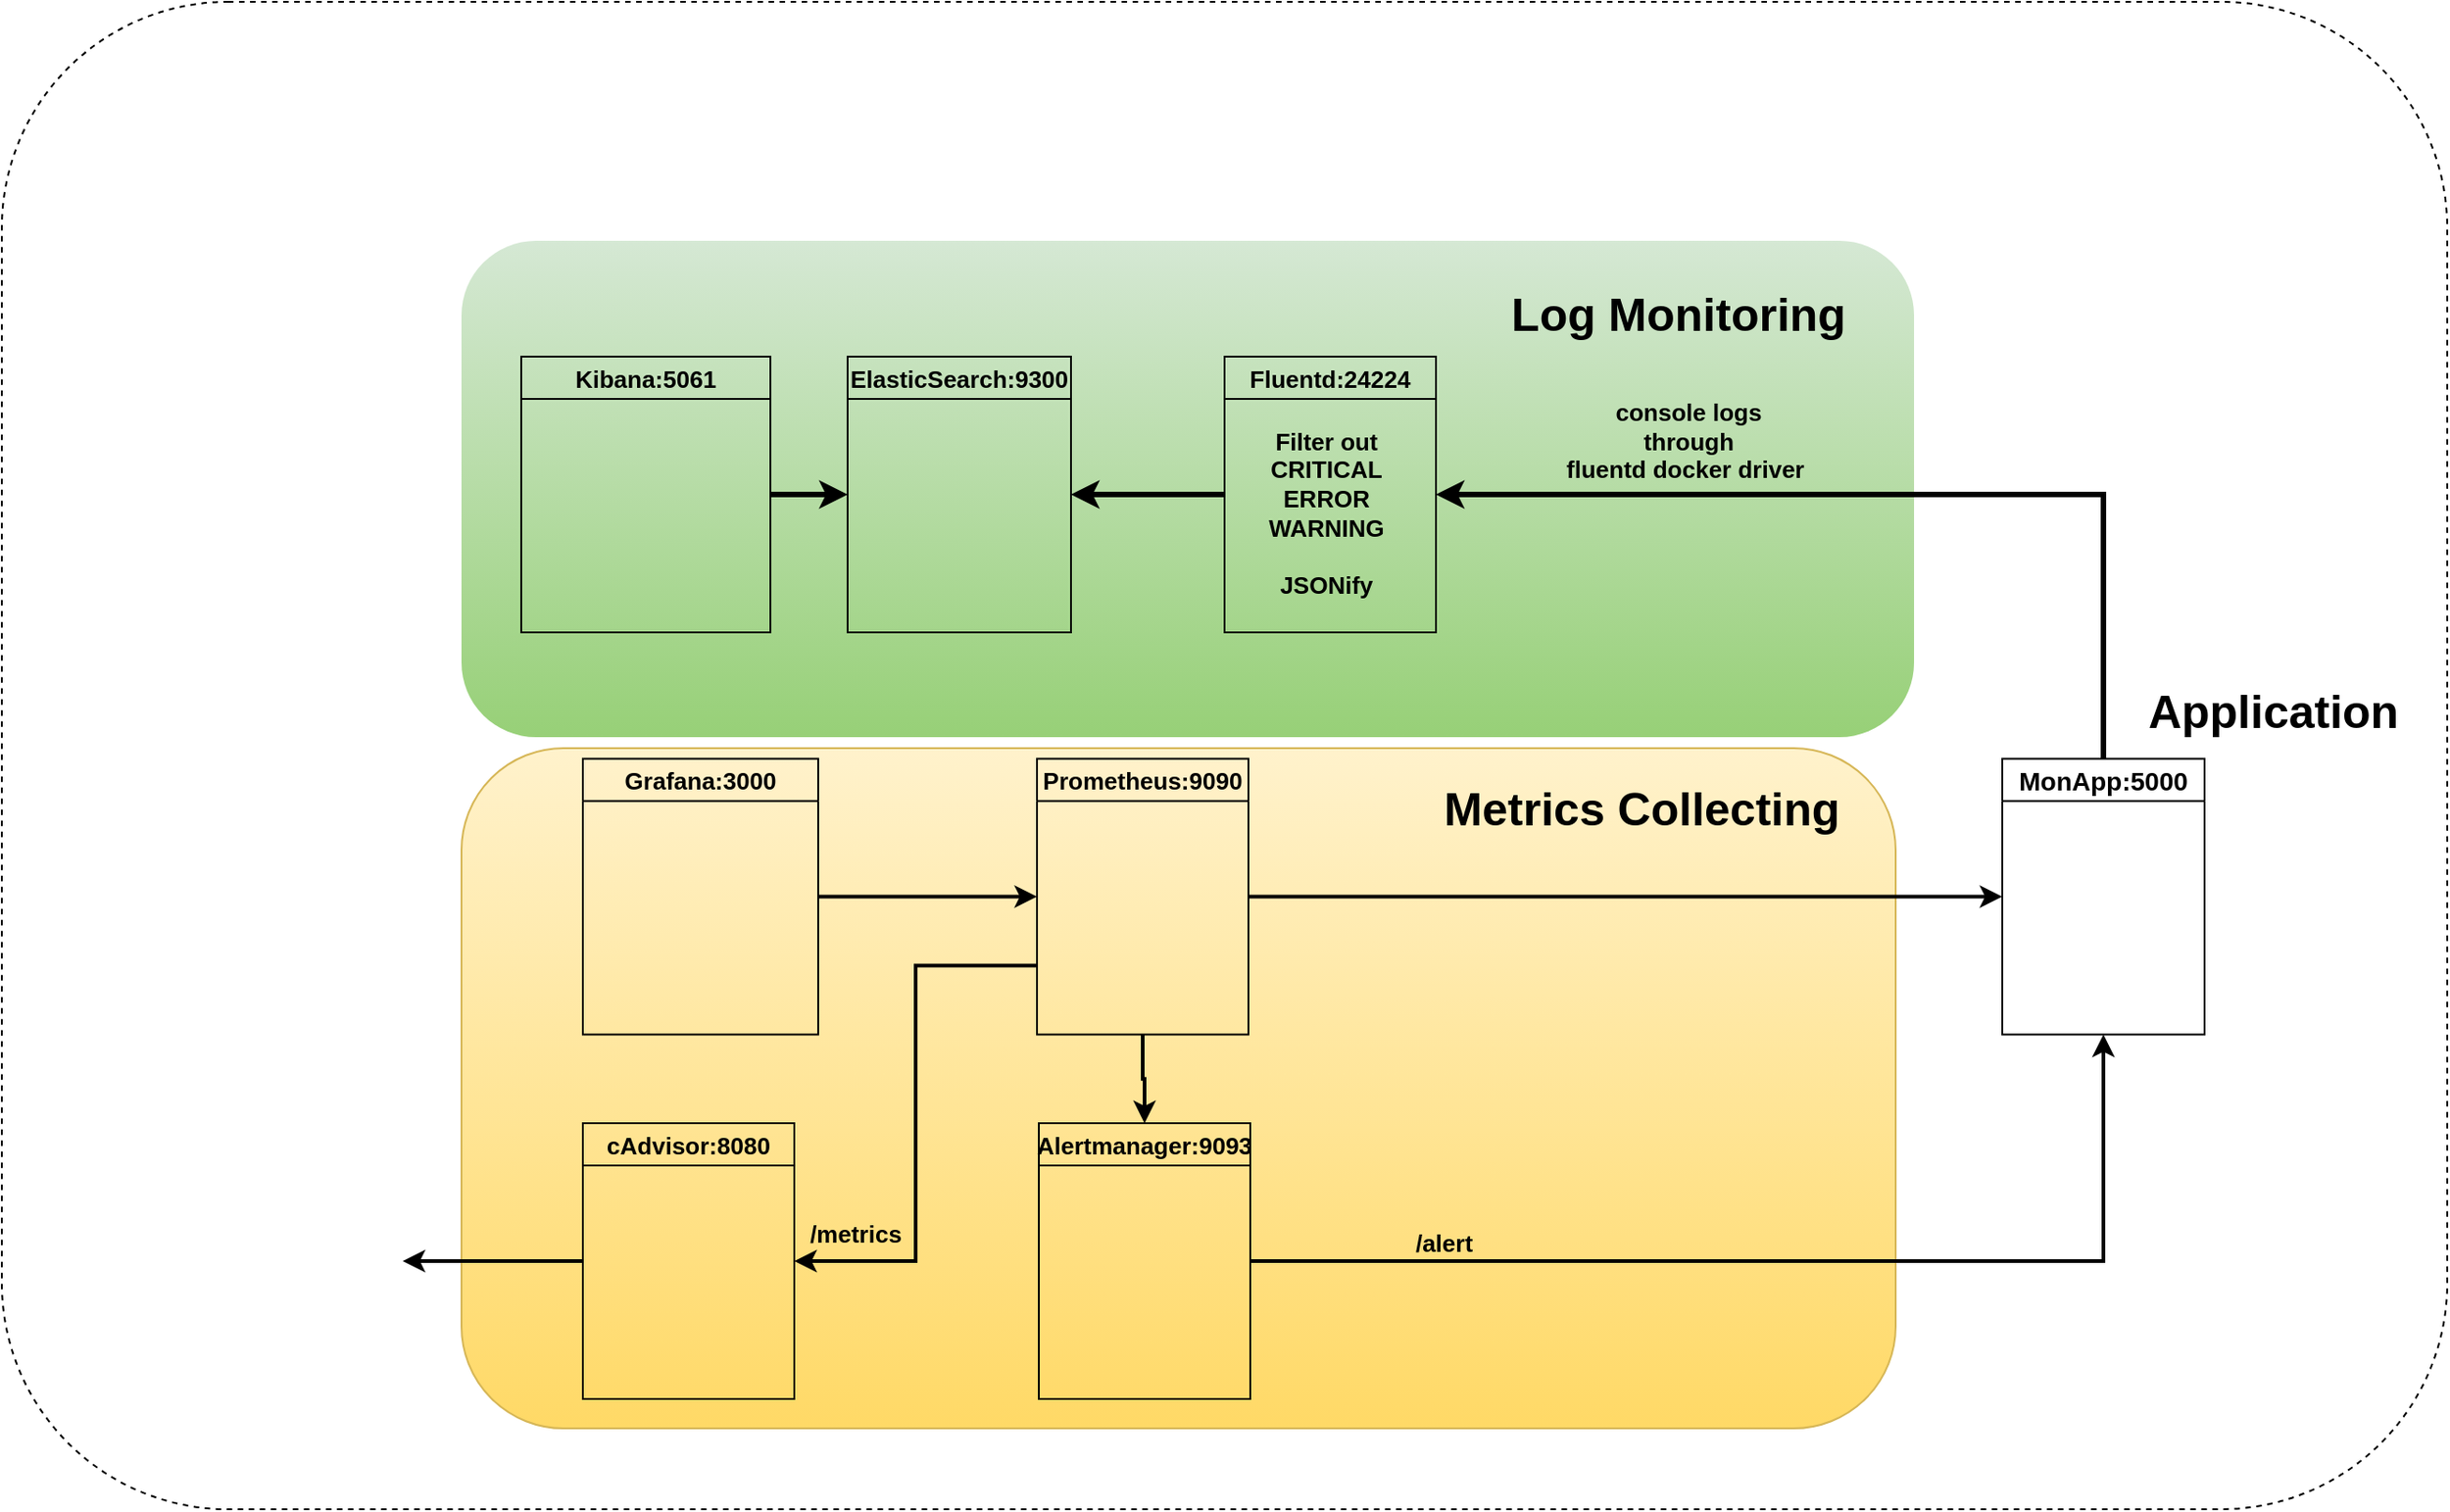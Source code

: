 <mxfile version="14.9.6" type="github">
  <diagram id="p1lT4f1cemGPo7KdZFvc" name="Page-1">
    <mxGraphModel dx="2170" dy="983" grid="1" gridSize="10" guides="1" tooltips="1" connect="1" arrows="1" fold="1" page="1" pageScale="1" pageWidth="1654" pageHeight="1169" math="0" shadow="0">
      <root>
        <mxCell id="0" />
        <mxCell id="1" parent="0" />
        <mxCell id="7T-W2b7Oz3L5qn7UMXeC-75" value="" style="rounded=1;whiteSpace=wrap;html=1;labelBackgroundColor=none;fontSize=25;strokeColor=#000000;dashed=1;fillColor=none;" parent="1" vertex="1">
          <mxGeometry x="80" y="200" width="1330" height="820" as="geometry" />
        </mxCell>
        <mxCell id="7T-W2b7Oz3L5qn7UMXeC-70" value="" style="rounded=1;whiteSpace=wrap;html=1;fontSize=13;fillColor=#fff2cc;gradientColor=#ffd966;strokeColor=#d6b656;" parent="1" vertex="1">
          <mxGeometry x="330" y="606" width="780" height="370" as="geometry" />
        </mxCell>
        <mxCell id="7T-W2b7Oz3L5qn7UMXeC-67" value="" style="rounded=1;whiteSpace=wrap;html=1;fontSize=13;fillColor=#d5e8d4;gradientColor=#97d077;strokeColor=none;" parent="1" vertex="1">
          <mxGeometry x="330" y="330" width="790" height="270" as="geometry" />
        </mxCell>
        <mxCell id="7T-W2b7Oz3L5qn7UMXeC-17" style="edgeStyle=orthogonalEdgeStyle;rounded=0;orthogonalLoop=1;jettySize=auto;html=1;exitX=0.5;exitY=0;exitDx=0;exitDy=0;fontSize=13;strokeWidth=3;fontStyle=1;entryX=1;entryY=0.5;entryDx=0;entryDy=0;" parent="1" source="7T-W2b7Oz3L5qn7UMXeC-8" target="7T-W2b7Oz3L5qn7UMXeC-12" edge="1">
          <mxGeometry relative="1" as="geometry">
            <mxPoint x="1050" y="450" as="targetPoint" />
          </mxGeometry>
        </mxCell>
        <mxCell id="7T-W2b7Oz3L5qn7UMXeC-18" value="console logs&lt;br style=&quot;font-size: 13px;&quot;&gt;through &lt;br style=&quot;font-size: 13px;&quot;&gt;fluentd docker driver&amp;nbsp;" style="edgeLabel;html=1;align=center;verticalAlign=middle;resizable=0;points=[];fontSize=13;labelBackgroundColor=none;fontStyle=1" parent="7T-W2b7Oz3L5qn7UMXeC-17" vertex="1" connectable="0">
          <mxGeometry x="-0.143" y="2" relative="1" as="geometry">
            <mxPoint x="-153" y="-31" as="offset" />
          </mxGeometry>
        </mxCell>
        <mxCell id="7T-W2b7Oz3L5qn7UMXeC-8" value="MonApp:5000" style="swimlane;fillColor=none;fontSize=14;" parent="1" vertex="1">
          <mxGeometry x="1168" y="611.72" width="110" height="150" as="geometry" />
        </mxCell>
        <mxCell id="7T-W2b7Oz3L5qn7UMXeC-69" value="" style="shape=image;html=1;verticalAlign=top;verticalLabelPosition=bottom;labelBackgroundColor=#ffffff;imageAspect=0;aspect=fixed;image=https://cdn0.iconfinder.com/data/icons/streamline-emoji-1/48/064-face-screaming-in-fear-128.png;rounded=1;fontSize=13;strokeColor=#000000;fillColor=#ffffff;" parent="7T-W2b7Oz3L5qn7UMXeC-8" vertex="1">
          <mxGeometry x="9" y="38.28" width="90" height="90" as="geometry" />
        </mxCell>
        <mxCell id="7T-W2b7Oz3L5qn7UMXeC-26" style="edgeStyle=orthogonalEdgeStyle;rounded=0;orthogonalLoop=1;jettySize=auto;html=1;entryX=1;entryY=0.5;entryDx=0;entryDy=0;fontSize=13;strokeWidth=3;fontStyle=1" parent="1" source="7T-W2b7Oz3L5qn7UMXeC-12" target="7T-W2b7Oz3L5qn7UMXeC-20" edge="1">
          <mxGeometry relative="1" as="geometry" />
        </mxCell>
        <mxCell id="7T-W2b7Oz3L5qn7UMXeC-12" value="Fluentd:24224" style="swimlane;fillColor=none;fontSize=13;fontStyle=1" parent="1" vertex="1">
          <mxGeometry x="745" y="393" width="115" height="150" as="geometry">
            <mxRectangle x="580" y="250" width="80" height="23" as="alternateBounds" />
          </mxGeometry>
        </mxCell>
        <mxCell id="7T-W2b7Oz3L5qn7UMXeC-19" value="Filter out&lt;br style=&quot;font-size: 13px;&quot;&gt;CRITICAL&lt;br style=&quot;font-size: 13px;&quot;&gt;ERROR&lt;br style=&quot;font-size: 13px;&quot;&gt;WARNING&lt;br style=&quot;font-size: 13px;&quot;&gt;&lt;br style=&quot;font-size: 13px;&quot;&gt;JSONify" style="text;html=1;align=center;verticalAlign=middle;resizable=0;points=[];autosize=1;fontSize=13;fontStyle=1" parent="7T-W2b7Oz3L5qn7UMXeC-12" vertex="1">
          <mxGeometry x="15" y="35" width="80" height="100" as="geometry" />
        </mxCell>
        <mxCell id="7T-W2b7Oz3L5qn7UMXeC-20" value="ElasticSearch:9300" style="swimlane;fillColor=none;fontSize=13;fontStyle=1" parent="1" vertex="1">
          <mxGeometry x="540" y="393" width="121.5" height="150" as="geometry">
            <mxRectangle x="580" y="250" width="80" height="23" as="alternateBounds" />
          </mxGeometry>
        </mxCell>
        <mxCell id="7T-W2b7Oz3L5qn7UMXeC-50" value="" style="shape=image;html=1;verticalAlign=top;verticalLabelPosition=bottom;labelBackgroundColor=#ffffff;imageAspect=0;aspect=fixed;image=https://cdn4.iconfinder.com/data/icons/logos-brands-5/24/elasticsearch-128.png;fontSize=13;strokeColor=#000000;fillColor=#ffffff;fontStyle=1" parent="7T-W2b7Oz3L5qn7UMXeC-20" vertex="1">
          <mxGeometry x="35" y="56.75" width="51.5" height="51.5" as="geometry" />
        </mxCell>
        <mxCell id="7T-W2b7Oz3L5qn7UMXeC-36" style="edgeStyle=orthogonalEdgeStyle;rounded=0;orthogonalLoop=1;jettySize=auto;html=1;exitX=0.5;exitY=1;exitDx=0;exitDy=0;entryX=0.5;entryY=0;entryDx=0;entryDy=0;fontSize=13;strokeWidth=2;fontStyle=1" parent="1" source="7T-W2b7Oz3L5qn7UMXeC-30" target="7T-W2b7Oz3L5qn7UMXeC-35" edge="1">
          <mxGeometry relative="1" as="geometry" />
        </mxCell>
        <mxCell id="7T-W2b7Oz3L5qn7UMXeC-43" style="edgeStyle=orthogonalEdgeStyle;rounded=0;orthogonalLoop=1;jettySize=auto;html=1;exitX=0;exitY=0.75;exitDx=0;exitDy=0;entryX=1;entryY=0.5;entryDx=0;entryDy=0;fontSize=13;strokeWidth=2;fontStyle=1" parent="1" source="7T-W2b7Oz3L5qn7UMXeC-30" target="7T-W2b7Oz3L5qn7UMXeC-42" edge="1">
          <mxGeometry relative="1" as="geometry" />
        </mxCell>
        <mxCell id="7T-W2b7Oz3L5qn7UMXeC-44" value="/metrics" style="edgeLabel;html=1;align=center;verticalAlign=middle;resizable=0;points=[];fontSize=13;fontStyle=1;labelBackgroundColor=none;" parent="7T-W2b7Oz3L5qn7UMXeC-43" vertex="1" connectable="0">
          <mxGeometry x="-0.164" relative="1" as="geometry">
            <mxPoint x="-33" y="89" as="offset" />
          </mxGeometry>
        </mxCell>
        <mxCell id="7T-W2b7Oz3L5qn7UMXeC-71" style="edgeStyle=orthogonalEdgeStyle;rounded=0;orthogonalLoop=1;jettySize=auto;html=1;exitX=1;exitY=0.5;exitDx=0;exitDy=0;entryX=0;entryY=0.5;entryDx=0;entryDy=0;fontSize=13;strokeWidth=2;" parent="1" source="7T-W2b7Oz3L5qn7UMXeC-30" target="7T-W2b7Oz3L5qn7UMXeC-8" edge="1">
          <mxGeometry relative="1" as="geometry" />
        </mxCell>
        <mxCell id="7T-W2b7Oz3L5qn7UMXeC-30" value="Prometheus:9090" style="swimlane;fillColor=none;fontSize=13;fontStyle=1" parent="1" vertex="1">
          <mxGeometry x="643" y="611.72" width="115" height="150" as="geometry">
            <mxRectangle x="580" y="250" width="80" height="23" as="alternateBounds" />
          </mxGeometry>
        </mxCell>
        <mxCell id="bpY0_Uu0DV8hBHFSigM9-6" value="" style="shape=image;verticalLabelPosition=bottom;verticalAlign=top;imageAspect=0;image=https://icons-for-free.com/iconfiles/png/512/prometheus-1324440217722445777.png;rounded=1;dashed=1;labelBackgroundColor=none;fontSize=25;strokeColor=#000000;fillColor=none;" vertex="1" parent="7T-W2b7Oz3L5qn7UMXeC-30">
          <mxGeometry x="28.5" y="45" width="60" height="60" as="geometry" />
        </mxCell>
        <mxCell id="7T-W2b7Oz3L5qn7UMXeC-46" style="edgeStyle=orthogonalEdgeStyle;rounded=0;orthogonalLoop=1;jettySize=auto;html=1;exitX=1;exitY=0.5;exitDx=0;exitDy=0;entryX=0;entryY=0.5;entryDx=0;entryDy=0;fontSize=13;strokeWidth=2;fontStyle=1" parent="1" source="7T-W2b7Oz3L5qn7UMXeC-33" target="7T-W2b7Oz3L5qn7UMXeC-30" edge="1">
          <mxGeometry relative="1" as="geometry" />
        </mxCell>
        <mxCell id="7T-W2b7Oz3L5qn7UMXeC-33" value="Grafana:3000" style="swimlane;fillColor=none;fontSize=13;fontStyle=1" parent="1" vertex="1">
          <mxGeometry x="396" y="611.72" width="128" height="150" as="geometry">
            <mxRectangle x="580" y="250" width="80" height="23" as="alternateBounds" />
          </mxGeometry>
        </mxCell>
        <mxCell id="7T-W2b7Oz3L5qn7UMXeC-51" value="" style="shape=image;html=1;verticalAlign=top;verticalLabelPosition=bottom;labelBackgroundColor=#ffffff;imageAspect=0;aspect=fixed;image=https://cdn4.iconfinder.com/data/icons/logos-brands-5/24/grafana-128.png;fontSize=13;strokeColor=#000000;fillColor=#ffffff;fontStyle=1" parent="7T-W2b7Oz3L5qn7UMXeC-33" vertex="1">
          <mxGeometry x="31.49" y="49.0" width="52" height="52" as="geometry" />
        </mxCell>
        <mxCell id="7T-W2b7Oz3L5qn7UMXeC-37" style="edgeStyle=orthogonalEdgeStyle;rounded=0;orthogonalLoop=1;jettySize=auto;html=1;exitX=1;exitY=0.5;exitDx=0;exitDy=0;entryX=0.5;entryY=1;entryDx=0;entryDy=0;fontSize=13;strokeWidth=2;fontStyle=1" parent="1" source="7T-W2b7Oz3L5qn7UMXeC-35" target="7T-W2b7Oz3L5qn7UMXeC-8" edge="1">
          <mxGeometry relative="1" as="geometry" />
        </mxCell>
        <mxCell id="7T-W2b7Oz3L5qn7UMXeC-38" value="/alert" style="edgeLabel;html=1;align=center;verticalAlign=middle;resizable=0;points=[];fontSize=13;fontStyle=1;labelBackgroundColor=none;" parent="7T-W2b7Oz3L5qn7UMXeC-37" vertex="1" connectable="0">
          <mxGeometry x="-0.543" y="1" relative="1" as="geometry">
            <mxPoint x="-29" y="-9" as="offset" />
          </mxGeometry>
        </mxCell>
        <mxCell id="7T-W2b7Oz3L5qn7UMXeC-35" value="Alertmanager:9093" style="swimlane;fillColor=none;fontSize=13;fontStyle=1" parent="1" vertex="1">
          <mxGeometry x="644" y="810" width="115" height="150" as="geometry">
            <mxRectangle x="580" y="250" width="80" height="23" as="alternateBounds" />
          </mxGeometry>
        </mxCell>
        <mxCell id="bpY0_Uu0DV8hBHFSigM9-7" value="" style="shape=image;html=1;verticalAlign=top;verticalLabelPosition=bottom;labelBackgroundColor=#ffffff;imageAspect=0;aspect=fixed;image=https://cdn4.iconfinder.com/data/icons/essential-app-2/16/notification-bell-ring-alarm-128.png;rounded=1;dashed=1;fontSize=25;strokeColor=#000000;fillColor=none;" vertex="1" parent="7T-W2b7Oz3L5qn7UMXeC-35">
          <mxGeometry x="16.5" y="47.5" width="80" height="80" as="geometry" />
        </mxCell>
        <mxCell id="7T-W2b7Oz3L5qn7UMXeC-64" style="edgeStyle=orthogonalEdgeStyle;rounded=0;orthogonalLoop=1;jettySize=auto;html=1;exitX=0;exitY=0.5;exitDx=0;exitDy=0;entryX=1;entryY=0.5;entryDx=0;entryDy=0;fontSize=13;strokeWidth=2;fontStyle=1" parent="1" source="7T-W2b7Oz3L5qn7UMXeC-42" target="7T-W2b7Oz3L5qn7UMXeC-63" edge="1">
          <mxGeometry relative="1" as="geometry" />
        </mxCell>
        <mxCell id="7T-W2b7Oz3L5qn7UMXeC-42" value="cAdvisor:8080" style="swimlane;fillColor=none;fontSize=13;startSize=23;fontStyle=1" parent="1" vertex="1">
          <mxGeometry x="396" y="810" width="115" height="150" as="geometry">
            <mxRectangle x="580" y="250" width="80" height="23" as="alternateBounds" />
          </mxGeometry>
        </mxCell>
        <mxCell id="bpY0_Uu0DV8hBHFSigM9-8" value="" style="shape=image;verticalLabelPosition=bottom;verticalAlign=top;imageAspect=0;image=https://i.imgur.com/dgpIE5E.jpg;rounded=1;dashed=1;labelBackgroundColor=none;fontSize=25;strokeColor=#000000;fillColor=none;" vertex="1" parent="7T-W2b7Oz3L5qn7UMXeC-42">
          <mxGeometry x="17.5" y="40" width="80" height="80" as="geometry" />
        </mxCell>
        <mxCell id="7T-W2b7Oz3L5qn7UMXeC-61" style="edgeStyle=orthogonalEdgeStyle;rounded=0;orthogonalLoop=1;jettySize=auto;html=1;exitX=1;exitY=0.5;exitDx=0;exitDy=0;entryX=0;entryY=0.5;entryDx=0;entryDy=0;fontSize=13;strokeWidth=3;fontStyle=1" parent="1" source="7T-W2b7Oz3L5qn7UMXeC-59" target="7T-W2b7Oz3L5qn7UMXeC-20" edge="1">
          <mxGeometry relative="1" as="geometry" />
        </mxCell>
        <mxCell id="7T-W2b7Oz3L5qn7UMXeC-59" value="Kibana:5061" style="swimlane;fillColor=none;fontSize=13;startSize=23;fontStyle=1" parent="1" vertex="1">
          <mxGeometry x="362.5" y="393" width="135.5" height="150" as="geometry">
            <mxRectangle x="580" y="250" width="80" height="23" as="alternateBounds" />
          </mxGeometry>
        </mxCell>
        <mxCell id="7T-W2b7Oz3L5qn7UMXeC-62" value="" style="shape=image;html=1;verticalAlign=top;verticalLabelPosition=bottom;labelBackgroundColor=#ffffff;imageAspect=0;aspect=fixed;image=https://cdn4.iconfinder.com/data/icons/logos-brands-5/24/kibana-128.png;fontSize=13;strokeColor=#000000;fillColor=#ffffff;fontStyle=1" parent="7T-W2b7Oz3L5qn7UMXeC-59" vertex="1">
          <mxGeometry x="38.25" y="45.5" width="59" height="59" as="geometry" />
        </mxCell>
        <mxCell id="7T-W2b7Oz3L5qn7UMXeC-63" value="" style="shape=image;html=1;verticalAlign=top;verticalLabelPosition=bottom;labelBackgroundColor=#ffffff;imageAspect=0;aspect=fixed;image=https://cdn1.iconfinder.com/data/icons/social-media-2106/24/social_media_social_media_logo_docker-128.png;fontSize=13;strokeColor=#000000;fillColor=#ffffff;" parent="1" vertex="1">
          <mxGeometry x="170" y="821" width="128" height="128" as="geometry" />
        </mxCell>
        <mxCell id="7T-W2b7Oz3L5qn7UMXeC-68" value="Log Monitoring" style="text;html=1;strokeColor=none;fillColor=none;align=center;verticalAlign=middle;whiteSpace=wrap;rounded=0;labelBackgroundColor=none;fontSize=25;fontStyle=1" parent="1" vertex="1">
          <mxGeometry x="880" y="354" width="224" height="30" as="geometry" />
        </mxCell>
        <mxCell id="7T-W2b7Oz3L5qn7UMXeC-73" value="Metrics Collecting" style="text;html=1;strokeColor=none;fillColor=none;align=center;verticalAlign=middle;whiteSpace=wrap;rounded=0;labelBackgroundColor=none;fontSize=25;fontStyle=1" parent="1" vertex="1">
          <mxGeometry x="850" y="623" width="244" height="30" as="geometry" />
        </mxCell>
        <mxCell id="7T-W2b7Oz3L5qn7UMXeC-74" value="Application" style="text;html=1;align=center;verticalAlign=middle;resizable=0;points=[];autosize=1;strokeColor=none;fontSize=25;fontStyle=1" parent="1" vertex="1">
          <mxGeometry x="1240" y="565" width="150" height="40" as="geometry" />
        </mxCell>
      </root>
    </mxGraphModel>
  </diagram>
</mxfile>
